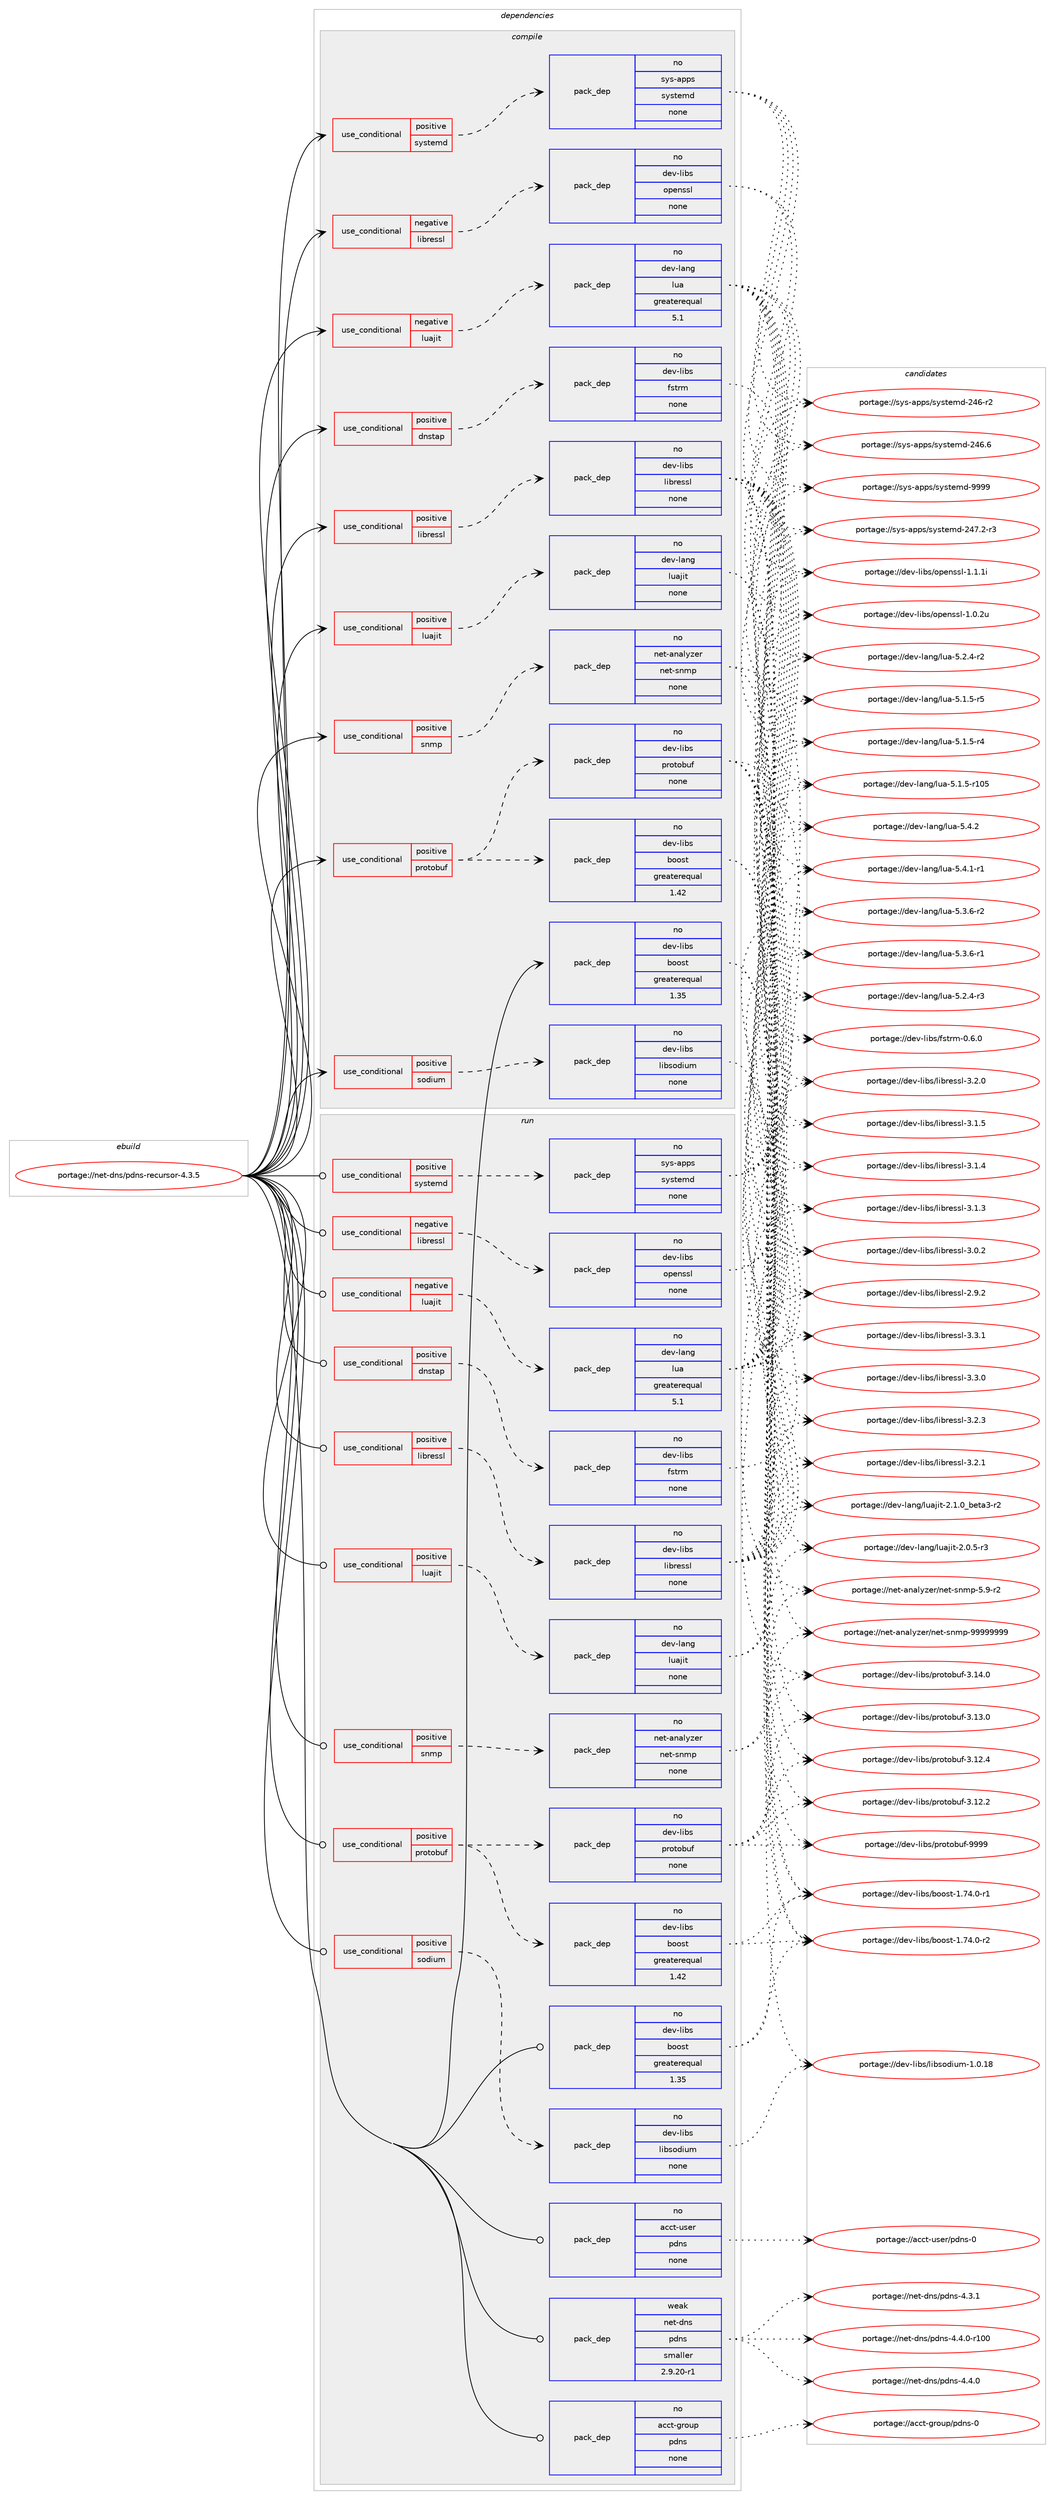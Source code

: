 digraph prolog {

# *************
# Graph options
# *************

newrank=true;
concentrate=true;
compound=true;
graph [rankdir=LR,fontname=Helvetica,fontsize=10,ranksep=1.5];#, ranksep=2.5, nodesep=0.2];
edge  [arrowhead=vee];
node  [fontname=Helvetica,fontsize=10];

# **********
# The ebuild
# **********

subgraph cluster_leftcol {
color=gray;
rank=same;
label=<<i>ebuild</i>>;
id [label="portage://net-dns/pdns-recursor-4.3.5", color=red, width=4, href="../net-dns/pdns-recursor-4.3.5.svg"];
}

# ****************
# The dependencies
# ****************

subgraph cluster_midcol {
color=gray;
label=<<i>dependencies</i>>;
subgraph cluster_compile {
fillcolor="#eeeeee";
style=filled;
label=<<i>compile</i>>;
subgraph cond1321 {
dependency6491 [label=<<TABLE BORDER="0" CELLBORDER="1" CELLSPACING="0" CELLPADDING="4"><TR><TD ROWSPAN="3" CELLPADDING="10">use_conditional</TD></TR><TR><TD>negative</TD></TR><TR><TD>libressl</TD></TR></TABLE>>, shape=none, color=red];
subgraph pack5000 {
dependency6492 [label=<<TABLE BORDER="0" CELLBORDER="1" CELLSPACING="0" CELLPADDING="4" WIDTH="220"><TR><TD ROWSPAN="6" CELLPADDING="30">pack_dep</TD></TR><TR><TD WIDTH="110">no</TD></TR><TR><TD>dev-libs</TD></TR><TR><TD>openssl</TD></TR><TR><TD>none</TD></TR><TR><TD></TD></TR></TABLE>>, shape=none, color=blue];
}
dependency6491:e -> dependency6492:w [weight=20,style="dashed",arrowhead="vee"];
}
id:e -> dependency6491:w [weight=20,style="solid",arrowhead="vee"];
subgraph cond1322 {
dependency6493 [label=<<TABLE BORDER="0" CELLBORDER="1" CELLSPACING="0" CELLPADDING="4"><TR><TD ROWSPAN="3" CELLPADDING="10">use_conditional</TD></TR><TR><TD>negative</TD></TR><TR><TD>luajit</TD></TR></TABLE>>, shape=none, color=red];
subgraph pack5001 {
dependency6494 [label=<<TABLE BORDER="0" CELLBORDER="1" CELLSPACING="0" CELLPADDING="4" WIDTH="220"><TR><TD ROWSPAN="6" CELLPADDING="30">pack_dep</TD></TR><TR><TD WIDTH="110">no</TD></TR><TR><TD>dev-lang</TD></TR><TR><TD>lua</TD></TR><TR><TD>greaterequal</TD></TR><TR><TD>5.1</TD></TR></TABLE>>, shape=none, color=blue];
}
dependency6493:e -> dependency6494:w [weight=20,style="dashed",arrowhead="vee"];
}
id:e -> dependency6493:w [weight=20,style="solid",arrowhead="vee"];
subgraph cond1323 {
dependency6495 [label=<<TABLE BORDER="0" CELLBORDER="1" CELLSPACING="0" CELLPADDING="4"><TR><TD ROWSPAN="3" CELLPADDING="10">use_conditional</TD></TR><TR><TD>positive</TD></TR><TR><TD>dnstap</TD></TR></TABLE>>, shape=none, color=red];
subgraph pack5002 {
dependency6496 [label=<<TABLE BORDER="0" CELLBORDER="1" CELLSPACING="0" CELLPADDING="4" WIDTH="220"><TR><TD ROWSPAN="6" CELLPADDING="30">pack_dep</TD></TR><TR><TD WIDTH="110">no</TD></TR><TR><TD>dev-libs</TD></TR><TR><TD>fstrm</TD></TR><TR><TD>none</TD></TR><TR><TD></TD></TR></TABLE>>, shape=none, color=blue];
}
dependency6495:e -> dependency6496:w [weight=20,style="dashed",arrowhead="vee"];
}
id:e -> dependency6495:w [weight=20,style="solid",arrowhead="vee"];
subgraph cond1324 {
dependency6497 [label=<<TABLE BORDER="0" CELLBORDER="1" CELLSPACING="0" CELLPADDING="4"><TR><TD ROWSPAN="3" CELLPADDING="10">use_conditional</TD></TR><TR><TD>positive</TD></TR><TR><TD>libressl</TD></TR></TABLE>>, shape=none, color=red];
subgraph pack5003 {
dependency6498 [label=<<TABLE BORDER="0" CELLBORDER="1" CELLSPACING="0" CELLPADDING="4" WIDTH="220"><TR><TD ROWSPAN="6" CELLPADDING="30">pack_dep</TD></TR><TR><TD WIDTH="110">no</TD></TR><TR><TD>dev-libs</TD></TR><TR><TD>libressl</TD></TR><TR><TD>none</TD></TR><TR><TD></TD></TR></TABLE>>, shape=none, color=blue];
}
dependency6497:e -> dependency6498:w [weight=20,style="dashed",arrowhead="vee"];
}
id:e -> dependency6497:w [weight=20,style="solid",arrowhead="vee"];
subgraph cond1325 {
dependency6499 [label=<<TABLE BORDER="0" CELLBORDER="1" CELLSPACING="0" CELLPADDING="4"><TR><TD ROWSPAN="3" CELLPADDING="10">use_conditional</TD></TR><TR><TD>positive</TD></TR><TR><TD>luajit</TD></TR></TABLE>>, shape=none, color=red];
subgraph pack5004 {
dependency6500 [label=<<TABLE BORDER="0" CELLBORDER="1" CELLSPACING="0" CELLPADDING="4" WIDTH="220"><TR><TD ROWSPAN="6" CELLPADDING="30">pack_dep</TD></TR><TR><TD WIDTH="110">no</TD></TR><TR><TD>dev-lang</TD></TR><TR><TD>luajit</TD></TR><TR><TD>none</TD></TR><TR><TD></TD></TR></TABLE>>, shape=none, color=blue];
}
dependency6499:e -> dependency6500:w [weight=20,style="dashed",arrowhead="vee"];
}
id:e -> dependency6499:w [weight=20,style="solid",arrowhead="vee"];
subgraph cond1326 {
dependency6501 [label=<<TABLE BORDER="0" CELLBORDER="1" CELLSPACING="0" CELLPADDING="4"><TR><TD ROWSPAN="3" CELLPADDING="10">use_conditional</TD></TR><TR><TD>positive</TD></TR><TR><TD>protobuf</TD></TR></TABLE>>, shape=none, color=red];
subgraph pack5005 {
dependency6502 [label=<<TABLE BORDER="0" CELLBORDER="1" CELLSPACING="0" CELLPADDING="4" WIDTH="220"><TR><TD ROWSPAN="6" CELLPADDING="30">pack_dep</TD></TR><TR><TD WIDTH="110">no</TD></TR><TR><TD>dev-libs</TD></TR><TR><TD>protobuf</TD></TR><TR><TD>none</TD></TR><TR><TD></TD></TR></TABLE>>, shape=none, color=blue];
}
dependency6501:e -> dependency6502:w [weight=20,style="dashed",arrowhead="vee"];
subgraph pack5006 {
dependency6503 [label=<<TABLE BORDER="0" CELLBORDER="1" CELLSPACING="0" CELLPADDING="4" WIDTH="220"><TR><TD ROWSPAN="6" CELLPADDING="30">pack_dep</TD></TR><TR><TD WIDTH="110">no</TD></TR><TR><TD>dev-libs</TD></TR><TR><TD>boost</TD></TR><TR><TD>greaterequal</TD></TR><TR><TD>1.42</TD></TR></TABLE>>, shape=none, color=blue];
}
dependency6501:e -> dependency6503:w [weight=20,style="dashed",arrowhead="vee"];
}
id:e -> dependency6501:w [weight=20,style="solid",arrowhead="vee"];
subgraph cond1327 {
dependency6504 [label=<<TABLE BORDER="0" CELLBORDER="1" CELLSPACING="0" CELLPADDING="4"><TR><TD ROWSPAN="3" CELLPADDING="10">use_conditional</TD></TR><TR><TD>positive</TD></TR><TR><TD>snmp</TD></TR></TABLE>>, shape=none, color=red];
subgraph pack5007 {
dependency6505 [label=<<TABLE BORDER="0" CELLBORDER="1" CELLSPACING="0" CELLPADDING="4" WIDTH="220"><TR><TD ROWSPAN="6" CELLPADDING="30">pack_dep</TD></TR><TR><TD WIDTH="110">no</TD></TR><TR><TD>net-analyzer</TD></TR><TR><TD>net-snmp</TD></TR><TR><TD>none</TD></TR><TR><TD></TD></TR></TABLE>>, shape=none, color=blue];
}
dependency6504:e -> dependency6505:w [weight=20,style="dashed",arrowhead="vee"];
}
id:e -> dependency6504:w [weight=20,style="solid",arrowhead="vee"];
subgraph cond1328 {
dependency6506 [label=<<TABLE BORDER="0" CELLBORDER="1" CELLSPACING="0" CELLPADDING="4"><TR><TD ROWSPAN="3" CELLPADDING="10">use_conditional</TD></TR><TR><TD>positive</TD></TR><TR><TD>sodium</TD></TR></TABLE>>, shape=none, color=red];
subgraph pack5008 {
dependency6507 [label=<<TABLE BORDER="0" CELLBORDER="1" CELLSPACING="0" CELLPADDING="4" WIDTH="220"><TR><TD ROWSPAN="6" CELLPADDING="30">pack_dep</TD></TR><TR><TD WIDTH="110">no</TD></TR><TR><TD>dev-libs</TD></TR><TR><TD>libsodium</TD></TR><TR><TD>none</TD></TR><TR><TD></TD></TR></TABLE>>, shape=none, color=blue];
}
dependency6506:e -> dependency6507:w [weight=20,style="dashed",arrowhead="vee"];
}
id:e -> dependency6506:w [weight=20,style="solid",arrowhead="vee"];
subgraph cond1329 {
dependency6508 [label=<<TABLE BORDER="0" CELLBORDER="1" CELLSPACING="0" CELLPADDING="4"><TR><TD ROWSPAN="3" CELLPADDING="10">use_conditional</TD></TR><TR><TD>positive</TD></TR><TR><TD>systemd</TD></TR></TABLE>>, shape=none, color=red];
subgraph pack5009 {
dependency6509 [label=<<TABLE BORDER="0" CELLBORDER="1" CELLSPACING="0" CELLPADDING="4" WIDTH="220"><TR><TD ROWSPAN="6" CELLPADDING="30">pack_dep</TD></TR><TR><TD WIDTH="110">no</TD></TR><TR><TD>sys-apps</TD></TR><TR><TD>systemd</TD></TR><TR><TD>none</TD></TR><TR><TD></TD></TR></TABLE>>, shape=none, color=blue];
}
dependency6508:e -> dependency6509:w [weight=20,style="dashed",arrowhead="vee"];
}
id:e -> dependency6508:w [weight=20,style="solid",arrowhead="vee"];
subgraph pack5010 {
dependency6510 [label=<<TABLE BORDER="0" CELLBORDER="1" CELLSPACING="0" CELLPADDING="4" WIDTH="220"><TR><TD ROWSPAN="6" CELLPADDING="30">pack_dep</TD></TR><TR><TD WIDTH="110">no</TD></TR><TR><TD>dev-libs</TD></TR><TR><TD>boost</TD></TR><TR><TD>greaterequal</TD></TR><TR><TD>1.35</TD></TR></TABLE>>, shape=none, color=blue];
}
id:e -> dependency6510:w [weight=20,style="solid",arrowhead="vee"];
}
subgraph cluster_compileandrun {
fillcolor="#eeeeee";
style=filled;
label=<<i>compile and run</i>>;
}
subgraph cluster_run {
fillcolor="#eeeeee";
style=filled;
label=<<i>run</i>>;
subgraph cond1330 {
dependency6511 [label=<<TABLE BORDER="0" CELLBORDER="1" CELLSPACING="0" CELLPADDING="4"><TR><TD ROWSPAN="3" CELLPADDING="10">use_conditional</TD></TR><TR><TD>negative</TD></TR><TR><TD>libressl</TD></TR></TABLE>>, shape=none, color=red];
subgraph pack5011 {
dependency6512 [label=<<TABLE BORDER="0" CELLBORDER="1" CELLSPACING="0" CELLPADDING="4" WIDTH="220"><TR><TD ROWSPAN="6" CELLPADDING="30">pack_dep</TD></TR><TR><TD WIDTH="110">no</TD></TR><TR><TD>dev-libs</TD></TR><TR><TD>openssl</TD></TR><TR><TD>none</TD></TR><TR><TD></TD></TR></TABLE>>, shape=none, color=blue];
}
dependency6511:e -> dependency6512:w [weight=20,style="dashed",arrowhead="vee"];
}
id:e -> dependency6511:w [weight=20,style="solid",arrowhead="odot"];
subgraph cond1331 {
dependency6513 [label=<<TABLE BORDER="0" CELLBORDER="1" CELLSPACING="0" CELLPADDING="4"><TR><TD ROWSPAN="3" CELLPADDING="10">use_conditional</TD></TR><TR><TD>negative</TD></TR><TR><TD>luajit</TD></TR></TABLE>>, shape=none, color=red];
subgraph pack5012 {
dependency6514 [label=<<TABLE BORDER="0" CELLBORDER="1" CELLSPACING="0" CELLPADDING="4" WIDTH="220"><TR><TD ROWSPAN="6" CELLPADDING="30">pack_dep</TD></TR><TR><TD WIDTH="110">no</TD></TR><TR><TD>dev-lang</TD></TR><TR><TD>lua</TD></TR><TR><TD>greaterequal</TD></TR><TR><TD>5.1</TD></TR></TABLE>>, shape=none, color=blue];
}
dependency6513:e -> dependency6514:w [weight=20,style="dashed",arrowhead="vee"];
}
id:e -> dependency6513:w [weight=20,style="solid",arrowhead="odot"];
subgraph cond1332 {
dependency6515 [label=<<TABLE BORDER="0" CELLBORDER="1" CELLSPACING="0" CELLPADDING="4"><TR><TD ROWSPAN="3" CELLPADDING="10">use_conditional</TD></TR><TR><TD>positive</TD></TR><TR><TD>dnstap</TD></TR></TABLE>>, shape=none, color=red];
subgraph pack5013 {
dependency6516 [label=<<TABLE BORDER="0" CELLBORDER="1" CELLSPACING="0" CELLPADDING="4" WIDTH="220"><TR><TD ROWSPAN="6" CELLPADDING="30">pack_dep</TD></TR><TR><TD WIDTH="110">no</TD></TR><TR><TD>dev-libs</TD></TR><TR><TD>fstrm</TD></TR><TR><TD>none</TD></TR><TR><TD></TD></TR></TABLE>>, shape=none, color=blue];
}
dependency6515:e -> dependency6516:w [weight=20,style="dashed",arrowhead="vee"];
}
id:e -> dependency6515:w [weight=20,style="solid",arrowhead="odot"];
subgraph cond1333 {
dependency6517 [label=<<TABLE BORDER="0" CELLBORDER="1" CELLSPACING="0" CELLPADDING="4"><TR><TD ROWSPAN="3" CELLPADDING="10">use_conditional</TD></TR><TR><TD>positive</TD></TR><TR><TD>libressl</TD></TR></TABLE>>, shape=none, color=red];
subgraph pack5014 {
dependency6518 [label=<<TABLE BORDER="0" CELLBORDER="1" CELLSPACING="0" CELLPADDING="4" WIDTH="220"><TR><TD ROWSPAN="6" CELLPADDING="30">pack_dep</TD></TR><TR><TD WIDTH="110">no</TD></TR><TR><TD>dev-libs</TD></TR><TR><TD>libressl</TD></TR><TR><TD>none</TD></TR><TR><TD></TD></TR></TABLE>>, shape=none, color=blue];
}
dependency6517:e -> dependency6518:w [weight=20,style="dashed",arrowhead="vee"];
}
id:e -> dependency6517:w [weight=20,style="solid",arrowhead="odot"];
subgraph cond1334 {
dependency6519 [label=<<TABLE BORDER="0" CELLBORDER="1" CELLSPACING="0" CELLPADDING="4"><TR><TD ROWSPAN="3" CELLPADDING="10">use_conditional</TD></TR><TR><TD>positive</TD></TR><TR><TD>luajit</TD></TR></TABLE>>, shape=none, color=red];
subgraph pack5015 {
dependency6520 [label=<<TABLE BORDER="0" CELLBORDER="1" CELLSPACING="0" CELLPADDING="4" WIDTH="220"><TR><TD ROWSPAN="6" CELLPADDING="30">pack_dep</TD></TR><TR><TD WIDTH="110">no</TD></TR><TR><TD>dev-lang</TD></TR><TR><TD>luajit</TD></TR><TR><TD>none</TD></TR><TR><TD></TD></TR></TABLE>>, shape=none, color=blue];
}
dependency6519:e -> dependency6520:w [weight=20,style="dashed",arrowhead="vee"];
}
id:e -> dependency6519:w [weight=20,style="solid",arrowhead="odot"];
subgraph cond1335 {
dependency6521 [label=<<TABLE BORDER="0" CELLBORDER="1" CELLSPACING="0" CELLPADDING="4"><TR><TD ROWSPAN="3" CELLPADDING="10">use_conditional</TD></TR><TR><TD>positive</TD></TR><TR><TD>protobuf</TD></TR></TABLE>>, shape=none, color=red];
subgraph pack5016 {
dependency6522 [label=<<TABLE BORDER="0" CELLBORDER="1" CELLSPACING="0" CELLPADDING="4" WIDTH="220"><TR><TD ROWSPAN="6" CELLPADDING="30">pack_dep</TD></TR><TR><TD WIDTH="110">no</TD></TR><TR><TD>dev-libs</TD></TR><TR><TD>protobuf</TD></TR><TR><TD>none</TD></TR><TR><TD></TD></TR></TABLE>>, shape=none, color=blue];
}
dependency6521:e -> dependency6522:w [weight=20,style="dashed",arrowhead="vee"];
subgraph pack5017 {
dependency6523 [label=<<TABLE BORDER="0" CELLBORDER="1" CELLSPACING="0" CELLPADDING="4" WIDTH="220"><TR><TD ROWSPAN="6" CELLPADDING="30">pack_dep</TD></TR><TR><TD WIDTH="110">no</TD></TR><TR><TD>dev-libs</TD></TR><TR><TD>boost</TD></TR><TR><TD>greaterequal</TD></TR><TR><TD>1.42</TD></TR></TABLE>>, shape=none, color=blue];
}
dependency6521:e -> dependency6523:w [weight=20,style="dashed",arrowhead="vee"];
}
id:e -> dependency6521:w [weight=20,style="solid",arrowhead="odot"];
subgraph cond1336 {
dependency6524 [label=<<TABLE BORDER="0" CELLBORDER="1" CELLSPACING="0" CELLPADDING="4"><TR><TD ROWSPAN="3" CELLPADDING="10">use_conditional</TD></TR><TR><TD>positive</TD></TR><TR><TD>snmp</TD></TR></TABLE>>, shape=none, color=red];
subgraph pack5018 {
dependency6525 [label=<<TABLE BORDER="0" CELLBORDER="1" CELLSPACING="0" CELLPADDING="4" WIDTH="220"><TR><TD ROWSPAN="6" CELLPADDING="30">pack_dep</TD></TR><TR><TD WIDTH="110">no</TD></TR><TR><TD>net-analyzer</TD></TR><TR><TD>net-snmp</TD></TR><TR><TD>none</TD></TR><TR><TD></TD></TR></TABLE>>, shape=none, color=blue];
}
dependency6524:e -> dependency6525:w [weight=20,style="dashed",arrowhead="vee"];
}
id:e -> dependency6524:w [weight=20,style="solid",arrowhead="odot"];
subgraph cond1337 {
dependency6526 [label=<<TABLE BORDER="0" CELLBORDER="1" CELLSPACING="0" CELLPADDING="4"><TR><TD ROWSPAN="3" CELLPADDING="10">use_conditional</TD></TR><TR><TD>positive</TD></TR><TR><TD>sodium</TD></TR></TABLE>>, shape=none, color=red];
subgraph pack5019 {
dependency6527 [label=<<TABLE BORDER="0" CELLBORDER="1" CELLSPACING="0" CELLPADDING="4" WIDTH="220"><TR><TD ROWSPAN="6" CELLPADDING="30">pack_dep</TD></TR><TR><TD WIDTH="110">no</TD></TR><TR><TD>dev-libs</TD></TR><TR><TD>libsodium</TD></TR><TR><TD>none</TD></TR><TR><TD></TD></TR></TABLE>>, shape=none, color=blue];
}
dependency6526:e -> dependency6527:w [weight=20,style="dashed",arrowhead="vee"];
}
id:e -> dependency6526:w [weight=20,style="solid",arrowhead="odot"];
subgraph cond1338 {
dependency6528 [label=<<TABLE BORDER="0" CELLBORDER="1" CELLSPACING="0" CELLPADDING="4"><TR><TD ROWSPAN="3" CELLPADDING="10">use_conditional</TD></TR><TR><TD>positive</TD></TR><TR><TD>systemd</TD></TR></TABLE>>, shape=none, color=red];
subgraph pack5020 {
dependency6529 [label=<<TABLE BORDER="0" CELLBORDER="1" CELLSPACING="0" CELLPADDING="4" WIDTH="220"><TR><TD ROWSPAN="6" CELLPADDING="30">pack_dep</TD></TR><TR><TD WIDTH="110">no</TD></TR><TR><TD>sys-apps</TD></TR><TR><TD>systemd</TD></TR><TR><TD>none</TD></TR><TR><TD></TD></TR></TABLE>>, shape=none, color=blue];
}
dependency6528:e -> dependency6529:w [weight=20,style="dashed",arrowhead="vee"];
}
id:e -> dependency6528:w [weight=20,style="solid",arrowhead="odot"];
subgraph pack5021 {
dependency6530 [label=<<TABLE BORDER="0" CELLBORDER="1" CELLSPACING="0" CELLPADDING="4" WIDTH="220"><TR><TD ROWSPAN="6" CELLPADDING="30">pack_dep</TD></TR><TR><TD WIDTH="110">no</TD></TR><TR><TD>acct-group</TD></TR><TR><TD>pdns</TD></TR><TR><TD>none</TD></TR><TR><TD></TD></TR></TABLE>>, shape=none, color=blue];
}
id:e -> dependency6530:w [weight=20,style="solid",arrowhead="odot"];
subgraph pack5022 {
dependency6531 [label=<<TABLE BORDER="0" CELLBORDER="1" CELLSPACING="0" CELLPADDING="4" WIDTH="220"><TR><TD ROWSPAN="6" CELLPADDING="30">pack_dep</TD></TR><TR><TD WIDTH="110">no</TD></TR><TR><TD>acct-user</TD></TR><TR><TD>pdns</TD></TR><TR><TD>none</TD></TR><TR><TD></TD></TR></TABLE>>, shape=none, color=blue];
}
id:e -> dependency6531:w [weight=20,style="solid",arrowhead="odot"];
subgraph pack5023 {
dependency6532 [label=<<TABLE BORDER="0" CELLBORDER="1" CELLSPACING="0" CELLPADDING="4" WIDTH="220"><TR><TD ROWSPAN="6" CELLPADDING="30">pack_dep</TD></TR><TR><TD WIDTH="110">no</TD></TR><TR><TD>dev-libs</TD></TR><TR><TD>boost</TD></TR><TR><TD>greaterequal</TD></TR><TR><TD>1.35</TD></TR></TABLE>>, shape=none, color=blue];
}
id:e -> dependency6532:w [weight=20,style="solid",arrowhead="odot"];
subgraph pack5024 {
dependency6533 [label=<<TABLE BORDER="0" CELLBORDER="1" CELLSPACING="0" CELLPADDING="4" WIDTH="220"><TR><TD ROWSPAN="6" CELLPADDING="30">pack_dep</TD></TR><TR><TD WIDTH="110">weak</TD></TR><TR><TD>net-dns</TD></TR><TR><TD>pdns</TD></TR><TR><TD>smaller</TD></TR><TR><TD>2.9.20-r1</TD></TR></TABLE>>, shape=none, color=blue];
}
id:e -> dependency6533:w [weight=20,style="solid",arrowhead="odot"];
}
}

# **************
# The candidates
# **************

subgraph cluster_choices {
rank=same;
color=gray;
label=<<i>candidates</i>>;

subgraph choice5000 {
color=black;
nodesep=1;
choice100101118451081059811547111112101110115115108454946494649105 [label="portage://dev-libs/openssl-1.1.1i", color=red, width=4,href="../dev-libs/openssl-1.1.1i.svg"];
choice100101118451081059811547111112101110115115108454946484650117 [label="portage://dev-libs/openssl-1.0.2u", color=red, width=4,href="../dev-libs/openssl-1.0.2u.svg"];
dependency6492:e -> choice100101118451081059811547111112101110115115108454946494649105:w [style=dotted,weight="100"];
dependency6492:e -> choice100101118451081059811547111112101110115115108454946484650117:w [style=dotted,weight="100"];
}
subgraph choice5001 {
color=black;
nodesep=1;
choice10010111845108971101034710811797455346524650 [label="portage://dev-lang/lua-5.4.2", color=red, width=4,href="../dev-lang/lua-5.4.2.svg"];
choice100101118451089711010347108117974553465246494511449 [label="portage://dev-lang/lua-5.4.1-r1", color=red, width=4,href="../dev-lang/lua-5.4.1-r1.svg"];
choice100101118451089711010347108117974553465146544511450 [label="portage://dev-lang/lua-5.3.6-r2", color=red, width=4,href="../dev-lang/lua-5.3.6-r2.svg"];
choice100101118451089711010347108117974553465146544511449 [label="portage://dev-lang/lua-5.3.6-r1", color=red, width=4,href="../dev-lang/lua-5.3.6-r1.svg"];
choice100101118451089711010347108117974553465046524511451 [label="portage://dev-lang/lua-5.2.4-r3", color=red, width=4,href="../dev-lang/lua-5.2.4-r3.svg"];
choice100101118451089711010347108117974553465046524511450 [label="portage://dev-lang/lua-5.2.4-r2", color=red, width=4,href="../dev-lang/lua-5.2.4-r2.svg"];
choice100101118451089711010347108117974553464946534511453 [label="portage://dev-lang/lua-5.1.5-r5", color=red, width=4,href="../dev-lang/lua-5.1.5-r5.svg"];
choice100101118451089711010347108117974553464946534511452 [label="portage://dev-lang/lua-5.1.5-r4", color=red, width=4,href="../dev-lang/lua-5.1.5-r4.svg"];
choice1001011184510897110103471081179745534649465345114494853 [label="portage://dev-lang/lua-5.1.5-r105", color=red, width=4,href="../dev-lang/lua-5.1.5-r105.svg"];
dependency6494:e -> choice10010111845108971101034710811797455346524650:w [style=dotted,weight="100"];
dependency6494:e -> choice100101118451089711010347108117974553465246494511449:w [style=dotted,weight="100"];
dependency6494:e -> choice100101118451089711010347108117974553465146544511450:w [style=dotted,weight="100"];
dependency6494:e -> choice100101118451089711010347108117974553465146544511449:w [style=dotted,weight="100"];
dependency6494:e -> choice100101118451089711010347108117974553465046524511451:w [style=dotted,weight="100"];
dependency6494:e -> choice100101118451089711010347108117974553465046524511450:w [style=dotted,weight="100"];
dependency6494:e -> choice100101118451089711010347108117974553464946534511453:w [style=dotted,weight="100"];
dependency6494:e -> choice100101118451089711010347108117974553464946534511452:w [style=dotted,weight="100"];
dependency6494:e -> choice1001011184510897110103471081179745534649465345114494853:w [style=dotted,weight="100"];
}
subgraph choice5002 {
color=black;
nodesep=1;
choice100101118451081059811547102115116114109454846544648 [label="portage://dev-libs/fstrm-0.6.0", color=red, width=4,href="../dev-libs/fstrm-0.6.0.svg"];
dependency6496:e -> choice100101118451081059811547102115116114109454846544648:w [style=dotted,weight="100"];
}
subgraph choice5003 {
color=black;
nodesep=1;
choice10010111845108105981154710810598114101115115108455146514649 [label="portage://dev-libs/libressl-3.3.1", color=red, width=4,href="../dev-libs/libressl-3.3.1.svg"];
choice10010111845108105981154710810598114101115115108455146514648 [label="portage://dev-libs/libressl-3.3.0", color=red, width=4,href="../dev-libs/libressl-3.3.0.svg"];
choice10010111845108105981154710810598114101115115108455146504651 [label="portage://dev-libs/libressl-3.2.3", color=red, width=4,href="../dev-libs/libressl-3.2.3.svg"];
choice10010111845108105981154710810598114101115115108455146504649 [label="portage://dev-libs/libressl-3.2.1", color=red, width=4,href="../dev-libs/libressl-3.2.1.svg"];
choice10010111845108105981154710810598114101115115108455146504648 [label="portage://dev-libs/libressl-3.2.0", color=red, width=4,href="../dev-libs/libressl-3.2.0.svg"];
choice10010111845108105981154710810598114101115115108455146494653 [label="portage://dev-libs/libressl-3.1.5", color=red, width=4,href="../dev-libs/libressl-3.1.5.svg"];
choice10010111845108105981154710810598114101115115108455146494652 [label="portage://dev-libs/libressl-3.1.4", color=red, width=4,href="../dev-libs/libressl-3.1.4.svg"];
choice10010111845108105981154710810598114101115115108455146494651 [label="portage://dev-libs/libressl-3.1.3", color=red, width=4,href="../dev-libs/libressl-3.1.3.svg"];
choice10010111845108105981154710810598114101115115108455146484650 [label="portage://dev-libs/libressl-3.0.2", color=red, width=4,href="../dev-libs/libressl-3.0.2.svg"];
choice10010111845108105981154710810598114101115115108455046574650 [label="portage://dev-libs/libressl-2.9.2", color=red, width=4,href="../dev-libs/libressl-2.9.2.svg"];
dependency6498:e -> choice10010111845108105981154710810598114101115115108455146514649:w [style=dotted,weight="100"];
dependency6498:e -> choice10010111845108105981154710810598114101115115108455146514648:w [style=dotted,weight="100"];
dependency6498:e -> choice10010111845108105981154710810598114101115115108455146504651:w [style=dotted,weight="100"];
dependency6498:e -> choice10010111845108105981154710810598114101115115108455146504649:w [style=dotted,weight="100"];
dependency6498:e -> choice10010111845108105981154710810598114101115115108455146504648:w [style=dotted,weight="100"];
dependency6498:e -> choice10010111845108105981154710810598114101115115108455146494653:w [style=dotted,weight="100"];
dependency6498:e -> choice10010111845108105981154710810598114101115115108455146494652:w [style=dotted,weight="100"];
dependency6498:e -> choice10010111845108105981154710810598114101115115108455146494651:w [style=dotted,weight="100"];
dependency6498:e -> choice10010111845108105981154710810598114101115115108455146484650:w [style=dotted,weight="100"];
dependency6498:e -> choice10010111845108105981154710810598114101115115108455046574650:w [style=dotted,weight="100"];
}
subgraph choice5004 {
color=black;
nodesep=1;
choice10010111845108971101034710811797106105116455046494648959810111697514511450 [label="portage://dev-lang/luajit-2.1.0_beta3-r2", color=red, width=4,href="../dev-lang/luajit-2.1.0_beta3-r2.svg"];
choice100101118451089711010347108117971061051164550464846534511451 [label="portage://dev-lang/luajit-2.0.5-r3", color=red, width=4,href="../dev-lang/luajit-2.0.5-r3.svg"];
dependency6500:e -> choice10010111845108971101034710811797106105116455046494648959810111697514511450:w [style=dotted,weight="100"];
dependency6500:e -> choice100101118451089711010347108117971061051164550464846534511451:w [style=dotted,weight="100"];
}
subgraph choice5005 {
color=black;
nodesep=1;
choice100101118451081059811547112114111116111981171024557575757 [label="portage://dev-libs/protobuf-9999", color=red, width=4,href="../dev-libs/protobuf-9999.svg"];
choice1001011184510810598115471121141111161119811710245514649524648 [label="portage://dev-libs/protobuf-3.14.0", color=red, width=4,href="../dev-libs/protobuf-3.14.0.svg"];
choice1001011184510810598115471121141111161119811710245514649514648 [label="portage://dev-libs/protobuf-3.13.0", color=red, width=4,href="../dev-libs/protobuf-3.13.0.svg"];
choice1001011184510810598115471121141111161119811710245514649504652 [label="portage://dev-libs/protobuf-3.12.4", color=red, width=4,href="../dev-libs/protobuf-3.12.4.svg"];
choice1001011184510810598115471121141111161119811710245514649504650 [label="portage://dev-libs/protobuf-3.12.2", color=red, width=4,href="../dev-libs/protobuf-3.12.2.svg"];
dependency6502:e -> choice100101118451081059811547112114111116111981171024557575757:w [style=dotted,weight="100"];
dependency6502:e -> choice1001011184510810598115471121141111161119811710245514649524648:w [style=dotted,weight="100"];
dependency6502:e -> choice1001011184510810598115471121141111161119811710245514649514648:w [style=dotted,weight="100"];
dependency6502:e -> choice1001011184510810598115471121141111161119811710245514649504652:w [style=dotted,weight="100"];
dependency6502:e -> choice1001011184510810598115471121141111161119811710245514649504650:w [style=dotted,weight="100"];
}
subgraph choice5006 {
color=black;
nodesep=1;
choice10010111845108105981154798111111115116454946555246484511450 [label="portage://dev-libs/boost-1.74.0-r2", color=red, width=4,href="../dev-libs/boost-1.74.0-r2.svg"];
choice10010111845108105981154798111111115116454946555246484511449 [label="portage://dev-libs/boost-1.74.0-r1", color=red, width=4,href="../dev-libs/boost-1.74.0-r1.svg"];
dependency6503:e -> choice10010111845108105981154798111111115116454946555246484511450:w [style=dotted,weight="100"];
dependency6503:e -> choice10010111845108105981154798111111115116454946555246484511449:w [style=dotted,weight="100"];
}
subgraph choice5007 {
color=black;
nodesep=1;
choice1101011164597110971081211221011144711010111645115110109112455757575757575757 [label="portage://net-analyzer/net-snmp-99999999", color=red, width=4,href="../net-analyzer/net-snmp-99999999.svg"];
choice1101011164597110971081211221011144711010111645115110109112455346574511450 [label="portage://net-analyzer/net-snmp-5.9-r2", color=red, width=4,href="../net-analyzer/net-snmp-5.9-r2.svg"];
dependency6505:e -> choice1101011164597110971081211221011144711010111645115110109112455757575757575757:w [style=dotted,weight="100"];
dependency6505:e -> choice1101011164597110971081211221011144711010111645115110109112455346574511450:w [style=dotted,weight="100"];
}
subgraph choice5008 {
color=black;
nodesep=1;
choice1001011184510810598115471081059811511110010511710945494648464956 [label="portage://dev-libs/libsodium-1.0.18", color=red, width=4,href="../dev-libs/libsodium-1.0.18.svg"];
dependency6507:e -> choice1001011184510810598115471081059811511110010511710945494648464956:w [style=dotted,weight="100"];
}
subgraph choice5009 {
color=black;
nodesep=1;
choice1151211154597112112115471151211151161011091004557575757 [label="portage://sys-apps/systemd-9999", color=red, width=4,href="../sys-apps/systemd-9999.svg"];
choice1151211154597112112115471151211151161011091004550525546504511451 [label="portage://sys-apps/systemd-247.2-r3", color=red, width=4,href="../sys-apps/systemd-247.2-r3.svg"];
choice115121115459711211211547115121115116101109100455052544654 [label="portage://sys-apps/systemd-246.6", color=red, width=4,href="../sys-apps/systemd-246.6.svg"];
choice115121115459711211211547115121115116101109100455052544511450 [label="portage://sys-apps/systemd-246-r2", color=red, width=4,href="../sys-apps/systemd-246-r2.svg"];
dependency6509:e -> choice1151211154597112112115471151211151161011091004557575757:w [style=dotted,weight="100"];
dependency6509:e -> choice1151211154597112112115471151211151161011091004550525546504511451:w [style=dotted,weight="100"];
dependency6509:e -> choice115121115459711211211547115121115116101109100455052544654:w [style=dotted,weight="100"];
dependency6509:e -> choice115121115459711211211547115121115116101109100455052544511450:w [style=dotted,weight="100"];
}
subgraph choice5010 {
color=black;
nodesep=1;
choice10010111845108105981154798111111115116454946555246484511450 [label="portage://dev-libs/boost-1.74.0-r2", color=red, width=4,href="../dev-libs/boost-1.74.0-r2.svg"];
choice10010111845108105981154798111111115116454946555246484511449 [label="portage://dev-libs/boost-1.74.0-r1", color=red, width=4,href="../dev-libs/boost-1.74.0-r1.svg"];
dependency6510:e -> choice10010111845108105981154798111111115116454946555246484511450:w [style=dotted,weight="100"];
dependency6510:e -> choice10010111845108105981154798111111115116454946555246484511449:w [style=dotted,weight="100"];
}
subgraph choice5011 {
color=black;
nodesep=1;
choice100101118451081059811547111112101110115115108454946494649105 [label="portage://dev-libs/openssl-1.1.1i", color=red, width=4,href="../dev-libs/openssl-1.1.1i.svg"];
choice100101118451081059811547111112101110115115108454946484650117 [label="portage://dev-libs/openssl-1.0.2u", color=red, width=4,href="../dev-libs/openssl-1.0.2u.svg"];
dependency6512:e -> choice100101118451081059811547111112101110115115108454946494649105:w [style=dotted,weight="100"];
dependency6512:e -> choice100101118451081059811547111112101110115115108454946484650117:w [style=dotted,weight="100"];
}
subgraph choice5012 {
color=black;
nodesep=1;
choice10010111845108971101034710811797455346524650 [label="portage://dev-lang/lua-5.4.2", color=red, width=4,href="../dev-lang/lua-5.4.2.svg"];
choice100101118451089711010347108117974553465246494511449 [label="portage://dev-lang/lua-5.4.1-r1", color=red, width=4,href="../dev-lang/lua-5.4.1-r1.svg"];
choice100101118451089711010347108117974553465146544511450 [label="portage://dev-lang/lua-5.3.6-r2", color=red, width=4,href="../dev-lang/lua-5.3.6-r2.svg"];
choice100101118451089711010347108117974553465146544511449 [label="portage://dev-lang/lua-5.3.6-r1", color=red, width=4,href="../dev-lang/lua-5.3.6-r1.svg"];
choice100101118451089711010347108117974553465046524511451 [label="portage://dev-lang/lua-5.2.4-r3", color=red, width=4,href="../dev-lang/lua-5.2.4-r3.svg"];
choice100101118451089711010347108117974553465046524511450 [label="portage://dev-lang/lua-5.2.4-r2", color=red, width=4,href="../dev-lang/lua-5.2.4-r2.svg"];
choice100101118451089711010347108117974553464946534511453 [label="portage://dev-lang/lua-5.1.5-r5", color=red, width=4,href="../dev-lang/lua-5.1.5-r5.svg"];
choice100101118451089711010347108117974553464946534511452 [label="portage://dev-lang/lua-5.1.5-r4", color=red, width=4,href="../dev-lang/lua-5.1.5-r4.svg"];
choice1001011184510897110103471081179745534649465345114494853 [label="portage://dev-lang/lua-5.1.5-r105", color=red, width=4,href="../dev-lang/lua-5.1.5-r105.svg"];
dependency6514:e -> choice10010111845108971101034710811797455346524650:w [style=dotted,weight="100"];
dependency6514:e -> choice100101118451089711010347108117974553465246494511449:w [style=dotted,weight="100"];
dependency6514:e -> choice100101118451089711010347108117974553465146544511450:w [style=dotted,weight="100"];
dependency6514:e -> choice100101118451089711010347108117974553465146544511449:w [style=dotted,weight="100"];
dependency6514:e -> choice100101118451089711010347108117974553465046524511451:w [style=dotted,weight="100"];
dependency6514:e -> choice100101118451089711010347108117974553465046524511450:w [style=dotted,weight="100"];
dependency6514:e -> choice100101118451089711010347108117974553464946534511453:w [style=dotted,weight="100"];
dependency6514:e -> choice100101118451089711010347108117974553464946534511452:w [style=dotted,weight="100"];
dependency6514:e -> choice1001011184510897110103471081179745534649465345114494853:w [style=dotted,weight="100"];
}
subgraph choice5013 {
color=black;
nodesep=1;
choice100101118451081059811547102115116114109454846544648 [label="portage://dev-libs/fstrm-0.6.0", color=red, width=4,href="../dev-libs/fstrm-0.6.0.svg"];
dependency6516:e -> choice100101118451081059811547102115116114109454846544648:w [style=dotted,weight="100"];
}
subgraph choice5014 {
color=black;
nodesep=1;
choice10010111845108105981154710810598114101115115108455146514649 [label="portage://dev-libs/libressl-3.3.1", color=red, width=4,href="../dev-libs/libressl-3.3.1.svg"];
choice10010111845108105981154710810598114101115115108455146514648 [label="portage://dev-libs/libressl-3.3.0", color=red, width=4,href="../dev-libs/libressl-3.3.0.svg"];
choice10010111845108105981154710810598114101115115108455146504651 [label="portage://dev-libs/libressl-3.2.3", color=red, width=4,href="../dev-libs/libressl-3.2.3.svg"];
choice10010111845108105981154710810598114101115115108455146504649 [label="portage://dev-libs/libressl-3.2.1", color=red, width=4,href="../dev-libs/libressl-3.2.1.svg"];
choice10010111845108105981154710810598114101115115108455146504648 [label="portage://dev-libs/libressl-3.2.0", color=red, width=4,href="../dev-libs/libressl-3.2.0.svg"];
choice10010111845108105981154710810598114101115115108455146494653 [label="portage://dev-libs/libressl-3.1.5", color=red, width=4,href="../dev-libs/libressl-3.1.5.svg"];
choice10010111845108105981154710810598114101115115108455146494652 [label="portage://dev-libs/libressl-3.1.4", color=red, width=4,href="../dev-libs/libressl-3.1.4.svg"];
choice10010111845108105981154710810598114101115115108455146494651 [label="portage://dev-libs/libressl-3.1.3", color=red, width=4,href="../dev-libs/libressl-3.1.3.svg"];
choice10010111845108105981154710810598114101115115108455146484650 [label="portage://dev-libs/libressl-3.0.2", color=red, width=4,href="../dev-libs/libressl-3.0.2.svg"];
choice10010111845108105981154710810598114101115115108455046574650 [label="portage://dev-libs/libressl-2.9.2", color=red, width=4,href="../dev-libs/libressl-2.9.2.svg"];
dependency6518:e -> choice10010111845108105981154710810598114101115115108455146514649:w [style=dotted,weight="100"];
dependency6518:e -> choice10010111845108105981154710810598114101115115108455146514648:w [style=dotted,weight="100"];
dependency6518:e -> choice10010111845108105981154710810598114101115115108455146504651:w [style=dotted,weight="100"];
dependency6518:e -> choice10010111845108105981154710810598114101115115108455146504649:w [style=dotted,weight="100"];
dependency6518:e -> choice10010111845108105981154710810598114101115115108455146504648:w [style=dotted,weight="100"];
dependency6518:e -> choice10010111845108105981154710810598114101115115108455146494653:w [style=dotted,weight="100"];
dependency6518:e -> choice10010111845108105981154710810598114101115115108455146494652:w [style=dotted,weight="100"];
dependency6518:e -> choice10010111845108105981154710810598114101115115108455146494651:w [style=dotted,weight="100"];
dependency6518:e -> choice10010111845108105981154710810598114101115115108455146484650:w [style=dotted,weight="100"];
dependency6518:e -> choice10010111845108105981154710810598114101115115108455046574650:w [style=dotted,weight="100"];
}
subgraph choice5015 {
color=black;
nodesep=1;
choice10010111845108971101034710811797106105116455046494648959810111697514511450 [label="portage://dev-lang/luajit-2.1.0_beta3-r2", color=red, width=4,href="../dev-lang/luajit-2.1.0_beta3-r2.svg"];
choice100101118451089711010347108117971061051164550464846534511451 [label="portage://dev-lang/luajit-2.0.5-r3", color=red, width=4,href="../dev-lang/luajit-2.0.5-r3.svg"];
dependency6520:e -> choice10010111845108971101034710811797106105116455046494648959810111697514511450:w [style=dotted,weight="100"];
dependency6520:e -> choice100101118451089711010347108117971061051164550464846534511451:w [style=dotted,weight="100"];
}
subgraph choice5016 {
color=black;
nodesep=1;
choice100101118451081059811547112114111116111981171024557575757 [label="portage://dev-libs/protobuf-9999", color=red, width=4,href="../dev-libs/protobuf-9999.svg"];
choice1001011184510810598115471121141111161119811710245514649524648 [label="portage://dev-libs/protobuf-3.14.0", color=red, width=4,href="../dev-libs/protobuf-3.14.0.svg"];
choice1001011184510810598115471121141111161119811710245514649514648 [label="portage://dev-libs/protobuf-3.13.0", color=red, width=4,href="../dev-libs/protobuf-3.13.0.svg"];
choice1001011184510810598115471121141111161119811710245514649504652 [label="portage://dev-libs/protobuf-3.12.4", color=red, width=4,href="../dev-libs/protobuf-3.12.4.svg"];
choice1001011184510810598115471121141111161119811710245514649504650 [label="portage://dev-libs/protobuf-3.12.2", color=red, width=4,href="../dev-libs/protobuf-3.12.2.svg"];
dependency6522:e -> choice100101118451081059811547112114111116111981171024557575757:w [style=dotted,weight="100"];
dependency6522:e -> choice1001011184510810598115471121141111161119811710245514649524648:w [style=dotted,weight="100"];
dependency6522:e -> choice1001011184510810598115471121141111161119811710245514649514648:w [style=dotted,weight="100"];
dependency6522:e -> choice1001011184510810598115471121141111161119811710245514649504652:w [style=dotted,weight="100"];
dependency6522:e -> choice1001011184510810598115471121141111161119811710245514649504650:w [style=dotted,weight="100"];
}
subgraph choice5017 {
color=black;
nodesep=1;
choice10010111845108105981154798111111115116454946555246484511450 [label="portage://dev-libs/boost-1.74.0-r2", color=red, width=4,href="../dev-libs/boost-1.74.0-r2.svg"];
choice10010111845108105981154798111111115116454946555246484511449 [label="portage://dev-libs/boost-1.74.0-r1", color=red, width=4,href="../dev-libs/boost-1.74.0-r1.svg"];
dependency6523:e -> choice10010111845108105981154798111111115116454946555246484511450:w [style=dotted,weight="100"];
dependency6523:e -> choice10010111845108105981154798111111115116454946555246484511449:w [style=dotted,weight="100"];
}
subgraph choice5018 {
color=black;
nodesep=1;
choice1101011164597110971081211221011144711010111645115110109112455757575757575757 [label="portage://net-analyzer/net-snmp-99999999", color=red, width=4,href="../net-analyzer/net-snmp-99999999.svg"];
choice1101011164597110971081211221011144711010111645115110109112455346574511450 [label="portage://net-analyzer/net-snmp-5.9-r2", color=red, width=4,href="../net-analyzer/net-snmp-5.9-r2.svg"];
dependency6525:e -> choice1101011164597110971081211221011144711010111645115110109112455757575757575757:w [style=dotted,weight="100"];
dependency6525:e -> choice1101011164597110971081211221011144711010111645115110109112455346574511450:w [style=dotted,weight="100"];
}
subgraph choice5019 {
color=black;
nodesep=1;
choice1001011184510810598115471081059811511110010511710945494648464956 [label="portage://dev-libs/libsodium-1.0.18", color=red, width=4,href="../dev-libs/libsodium-1.0.18.svg"];
dependency6527:e -> choice1001011184510810598115471081059811511110010511710945494648464956:w [style=dotted,weight="100"];
}
subgraph choice5020 {
color=black;
nodesep=1;
choice1151211154597112112115471151211151161011091004557575757 [label="portage://sys-apps/systemd-9999", color=red, width=4,href="../sys-apps/systemd-9999.svg"];
choice1151211154597112112115471151211151161011091004550525546504511451 [label="portage://sys-apps/systemd-247.2-r3", color=red, width=4,href="../sys-apps/systemd-247.2-r3.svg"];
choice115121115459711211211547115121115116101109100455052544654 [label="portage://sys-apps/systemd-246.6", color=red, width=4,href="../sys-apps/systemd-246.6.svg"];
choice115121115459711211211547115121115116101109100455052544511450 [label="portage://sys-apps/systemd-246-r2", color=red, width=4,href="../sys-apps/systemd-246-r2.svg"];
dependency6529:e -> choice1151211154597112112115471151211151161011091004557575757:w [style=dotted,weight="100"];
dependency6529:e -> choice1151211154597112112115471151211151161011091004550525546504511451:w [style=dotted,weight="100"];
dependency6529:e -> choice115121115459711211211547115121115116101109100455052544654:w [style=dotted,weight="100"];
dependency6529:e -> choice115121115459711211211547115121115116101109100455052544511450:w [style=dotted,weight="100"];
}
subgraph choice5021 {
color=black;
nodesep=1;
choice97999911645103114111117112471121001101154548 [label="portage://acct-group/pdns-0", color=red, width=4,href="../acct-group/pdns-0.svg"];
dependency6530:e -> choice97999911645103114111117112471121001101154548:w [style=dotted,weight="100"];
}
subgraph choice5022 {
color=black;
nodesep=1;
choice97999911645117115101114471121001101154548 [label="portage://acct-user/pdns-0", color=red, width=4,href="../acct-user/pdns-0.svg"];
dependency6531:e -> choice97999911645117115101114471121001101154548:w [style=dotted,weight="100"];
}
subgraph choice5023 {
color=black;
nodesep=1;
choice10010111845108105981154798111111115116454946555246484511450 [label="portage://dev-libs/boost-1.74.0-r2", color=red, width=4,href="../dev-libs/boost-1.74.0-r2.svg"];
choice10010111845108105981154798111111115116454946555246484511449 [label="portage://dev-libs/boost-1.74.0-r1", color=red, width=4,href="../dev-libs/boost-1.74.0-r1.svg"];
dependency6532:e -> choice10010111845108105981154798111111115116454946555246484511450:w [style=dotted,weight="100"];
dependency6532:e -> choice10010111845108105981154798111111115116454946555246484511449:w [style=dotted,weight="100"];
}
subgraph choice5024 {
color=black;
nodesep=1;
choice110101116451001101154711210011011545524652464845114494848 [label="portage://net-dns/pdns-4.4.0-r100", color=red, width=4,href="../net-dns/pdns-4.4.0-r100.svg"];
choice1101011164510011011547112100110115455246524648 [label="portage://net-dns/pdns-4.4.0", color=red, width=4,href="../net-dns/pdns-4.4.0.svg"];
choice1101011164510011011547112100110115455246514649 [label="portage://net-dns/pdns-4.3.1", color=red, width=4,href="../net-dns/pdns-4.3.1.svg"];
dependency6533:e -> choice110101116451001101154711210011011545524652464845114494848:w [style=dotted,weight="100"];
dependency6533:e -> choice1101011164510011011547112100110115455246524648:w [style=dotted,weight="100"];
dependency6533:e -> choice1101011164510011011547112100110115455246514649:w [style=dotted,weight="100"];
}
}

}
